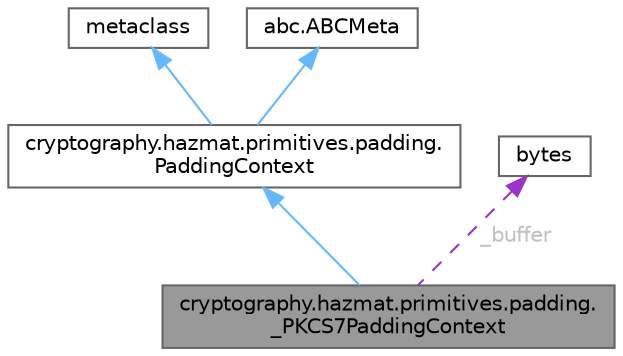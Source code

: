 digraph "cryptography.hazmat.primitives.padding._PKCS7PaddingContext"
{
 // LATEX_PDF_SIZE
  bgcolor="transparent";
  edge [fontname=Helvetica,fontsize=10,labelfontname=Helvetica,labelfontsize=10];
  node [fontname=Helvetica,fontsize=10,shape=box,height=0.2,width=0.4];
  Node1 [id="Node000001",label="cryptography.hazmat.primitives.padding.\l_PKCS7PaddingContext",height=0.2,width=0.4,color="gray40", fillcolor="grey60", style="filled", fontcolor="black",tooltip=" "];
  Node2 -> Node1 [id="edge1_Node000001_Node000002",dir="back",color="steelblue1",style="solid",tooltip=" "];
  Node2 [id="Node000002",label="cryptography.hazmat.primitives.padding.\lPaddingContext",height=0.2,width=0.4,color="gray40", fillcolor="white", style="filled",URL="$classcryptography_1_1hazmat_1_1primitives_1_1padding_1_1_padding_context.html",tooltip=" "];
  Node3 -> Node2 [id="edge2_Node000002_Node000003",dir="back",color="steelblue1",style="solid",tooltip=" "];
  Node3 [id="Node000003",label="metaclass",height=0.2,width=0.4,color="gray40", fillcolor="white", style="filled",tooltip=" "];
  Node4 -> Node2 [id="edge3_Node000002_Node000004",dir="back",color="steelblue1",style="solid",tooltip=" "];
  Node4 [id="Node000004",label="abc.ABCMeta",height=0.2,width=0.4,color="gray40", fillcolor="white", style="filled",tooltip=" "];
  Node5 -> Node1 [id="edge4_Node000001_Node000005",dir="back",color="darkorchid3",style="dashed",tooltip=" ",label=" _buffer",fontcolor="grey" ];
  Node5 [id="Node000005",label="bytes",height=0.2,width=0.4,color="gray40", fillcolor="white", style="filled",tooltip=" "];
}

